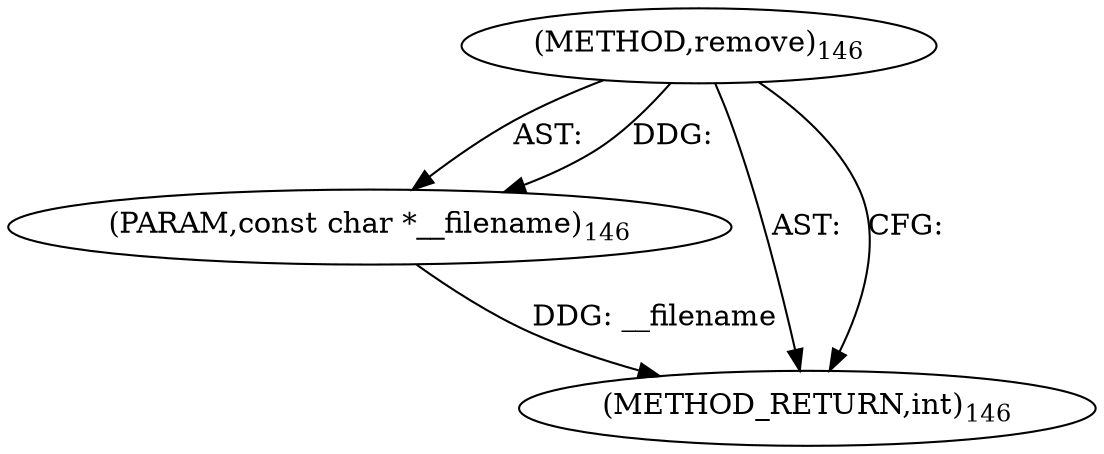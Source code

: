 digraph "remove" {  
"2491" [label = <(METHOD,remove)<SUB>146</SUB>> ]
"2492" [label = <(PARAM,const char *__filename)<SUB>146</SUB>> ]
"2493" [label = <(METHOD_RETURN,int)<SUB>146</SUB>> ]
  "2491" -> "2492"  [ label = "AST: "] 
  "2491" -> "2493"  [ label = "AST: "] 
  "2491" -> "2493"  [ label = "CFG: "] 
  "2492" -> "2493"  [ label = "DDG: __filename"] 
  "2491" -> "2492"  [ label = "DDG: "] 
}
